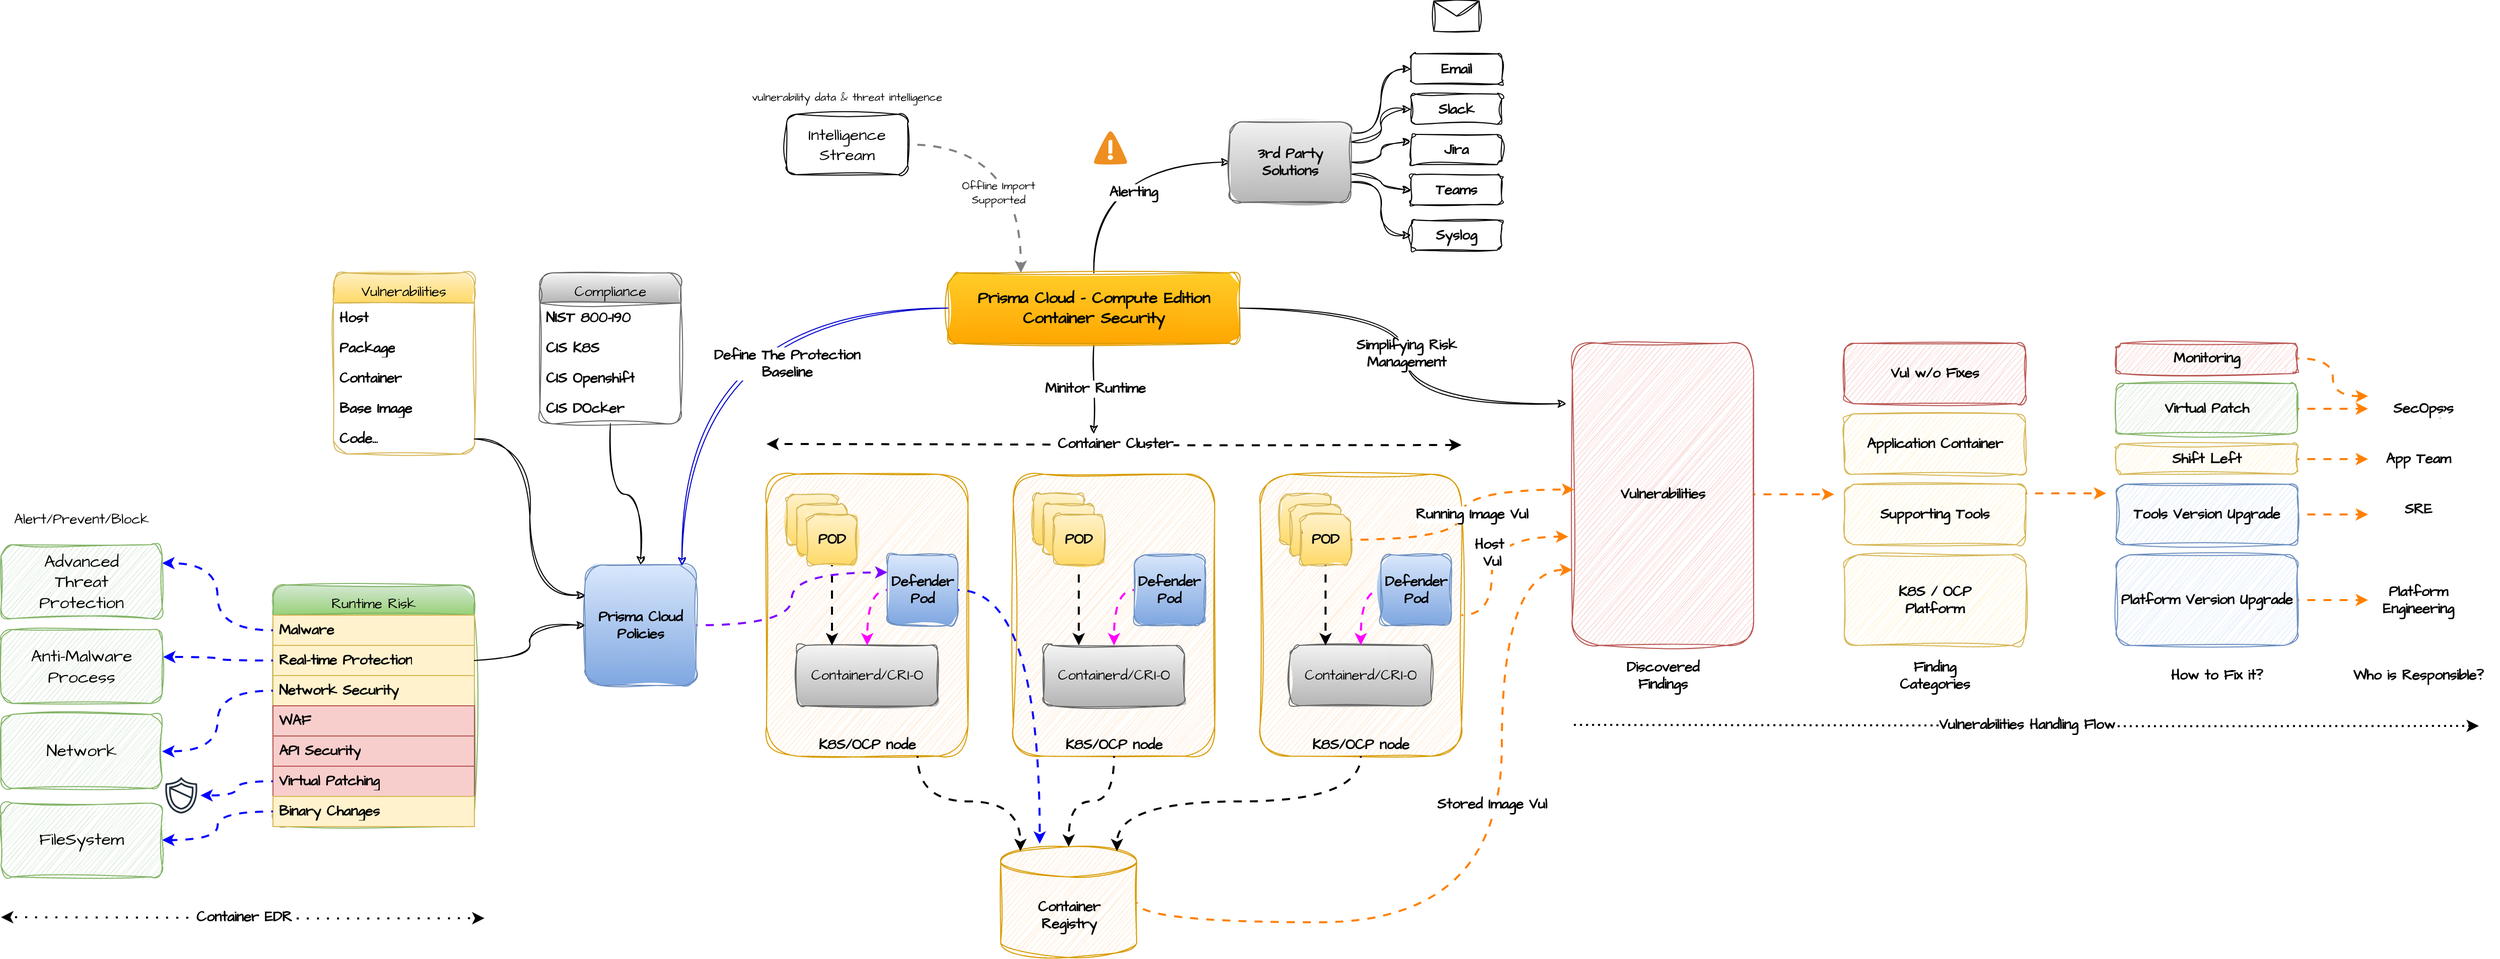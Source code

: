 <mxfile version="24.2.5" type="device">
  <diagram name="Page-1" id="_6anS5EWjVW_3hysQh1a">
    <mxGraphModel dx="2765" dy="2303" grid="1" gridSize="10" guides="1" tooltips="1" connect="1" arrows="1" fold="1" page="1" pageScale="1" pageWidth="850" pageHeight="1100" math="0" shadow="0">
      <root>
        <mxCell id="0" />
        <mxCell id="1" parent="0" />
        <mxCell id="HDHjwLQGgSfv5T6Sl_0A-1" value="K8S/OCP node" style="rounded=1;whiteSpace=wrap;html=1;sketch=1;hachureGap=4;jiggle=2;curveFitting=1;fontFamily=Architects Daughter;fontSource=https%3A%2F%2Ffonts.googleapis.com%2Fcss%3Ffamily%3DArchitects%2BDaughter;verticalAlign=bottom;fontStyle=1;fontSize=14;fillColor=#ffe6cc;strokeColor=#d79b00;" parent="1" vertex="1">
          <mxGeometry x="80" y="300" width="200" height="280" as="geometry" />
        </mxCell>
        <mxCell id="HDHjwLQGgSfv5T6Sl_0A-2" value="Containerd/CRI-O" style="rounded=1;whiteSpace=wrap;html=1;sketch=1;hachureGap=4;jiggle=2;curveFitting=1;fontFamily=Architects Daughter;fontSource=https%3A%2F%2Ffonts.googleapis.com%2Fcss%3Ffamily%3DArchitects%2BDaughter;fontSize=14;fillColor=#f5f5f5;strokeColor=#666666;gradientColor=#b3b3b3;" parent="1" vertex="1">
          <mxGeometry x="110" y="470" width="140" height="60" as="geometry" />
        </mxCell>
        <mxCell id="HDHjwLQGgSfv5T6Sl_0A-4" value="POD" style="whiteSpace=wrap;html=1;aspect=fixed;rounded=1;sketch=1;hachureGap=4;jiggle=2;curveFitting=1;strokeColor=#d6b656;align=center;verticalAlign=middle;fontFamily=Architects Daughter;fontSource=https%3A%2F%2Ffonts.googleapis.com%2Fcss%3Ffamily%3DArchitects%2BDaughter;fontSize=14;fontStyle=1;fillColor=#fff2cc;gradientColor=#ffd966;" parent="1" vertex="1">
          <mxGeometry x="100" y="320" width="50" height="50" as="geometry" />
        </mxCell>
        <mxCell id="HDHjwLQGgSfv5T6Sl_0A-5" value="POD" style="whiteSpace=wrap;html=1;aspect=fixed;rounded=1;sketch=1;hachureGap=4;jiggle=2;curveFitting=1;strokeColor=#d6b656;align=center;verticalAlign=middle;fontFamily=Architects Daughter;fontSource=https%3A%2F%2Ffonts.googleapis.com%2Fcss%3Ffamily%3DArchitects%2BDaughter;fontSize=14;fontStyle=1;fillColor=#fff2cc;gradientColor=#ffd966;" parent="1" vertex="1">
          <mxGeometry x="110" y="330" width="50" height="50" as="geometry" />
        </mxCell>
        <mxCell id="HDHjwLQGgSfv5T6Sl_0A-13" style="edgeStyle=orthogonalEdgeStyle;curved=1;rounded=0;hachureGap=4;orthogonalLoop=1;jettySize=auto;html=1;exitX=0.5;exitY=1;exitDx=0;exitDy=0;entryX=0.25;entryY=0;entryDx=0;entryDy=0;strokeColor=default;strokeWidth=2;align=center;verticalAlign=middle;fontFamily=Architects Daughter;fontSource=https%3A%2F%2Ffonts.googleapis.com%2Fcss%3Ffamily%3DArchitects%2BDaughter;fontSize=14;fontColor=default;fontStyle=1;labelBackgroundColor=default;endArrow=classic;flowAnimation=1;" parent="1" source="HDHjwLQGgSfv5T6Sl_0A-6" target="HDHjwLQGgSfv5T6Sl_0A-2" edge="1">
          <mxGeometry relative="1" as="geometry" />
        </mxCell>
        <mxCell id="HDHjwLQGgSfv5T6Sl_0A-6" value="POD" style="whiteSpace=wrap;html=1;aspect=fixed;rounded=1;sketch=1;hachureGap=4;jiggle=2;curveFitting=1;strokeColor=#d6b656;align=center;verticalAlign=middle;fontFamily=Architects Daughter;fontSource=https%3A%2F%2Ffonts.googleapis.com%2Fcss%3Ffamily%3DArchitects%2BDaughter;fontSize=14;fontStyle=1;fillColor=#fff2cc;gradientColor=#ffd966;" parent="1" vertex="1">
          <mxGeometry x="120" y="340" width="50" height="50" as="geometry" />
        </mxCell>
        <mxCell id="HDHjwLQGgSfv5T6Sl_0A-12" style="edgeStyle=orthogonalEdgeStyle;rounded=0;hachureGap=4;orthogonalLoop=1;jettySize=auto;html=1;exitX=0;exitY=0.5;exitDx=0;exitDy=0;fontFamily=Architects Daughter;fontSource=https%3A%2F%2Ffonts.googleapis.com%2Fcss%3Ffamily%3DArchitects%2BDaughter;fontSize=14;fontColor=default;fontStyle=1;flowAnimation=1;curved=1;strokeWidth=2;strokeColor=#FF00FF;" parent="1" source="HDHjwLQGgSfv5T6Sl_0A-11" target="HDHjwLQGgSfv5T6Sl_0A-2" edge="1">
          <mxGeometry relative="1" as="geometry" />
        </mxCell>
        <mxCell id="HDHjwLQGgSfv5T6Sl_0A-11" value="Defender&lt;div&gt;Pod&lt;/div&gt;" style="whiteSpace=wrap;html=1;aspect=fixed;rounded=1;sketch=1;hachureGap=4;jiggle=2;curveFitting=1;strokeColor=#6c8ebf;align=center;verticalAlign=middle;fontFamily=Architects Daughter;fontSource=https%3A%2F%2Ffonts.googleapis.com%2Fcss%3Ffamily%3DArchitects%2BDaughter;fontSize=14;fontStyle=1;fillColor=#dae8fc;gradientColor=#7ea6e0;" parent="1" vertex="1">
          <mxGeometry x="200" y="380" width="70" height="70" as="geometry" />
        </mxCell>
        <mxCell id="HDHjwLQGgSfv5T6Sl_0A-14" value="K8S/OCP node" style="rounded=1;whiteSpace=wrap;html=1;sketch=1;hachureGap=4;jiggle=2;curveFitting=1;fontFamily=Architects Daughter;fontSource=https%3A%2F%2Ffonts.googleapis.com%2Fcss%3Ffamily%3DArchitects%2BDaughter;verticalAlign=bottom;fontStyle=1;fontSize=14;fillColor=#ffe6cc;strokeColor=#d79b00;" parent="1" vertex="1">
          <mxGeometry x="325" y="300" width="200" height="280" as="geometry" />
        </mxCell>
        <mxCell id="HDHjwLQGgSfv5T6Sl_0A-15" value="Containerd/CRI-O" style="rounded=1;whiteSpace=wrap;html=1;sketch=1;hachureGap=4;jiggle=2;curveFitting=1;fontFamily=Architects Daughter;fontSource=https%3A%2F%2Ffonts.googleapis.com%2Fcss%3Ffamily%3DArchitects%2BDaughter;fontSize=14;fillColor=#f5f5f5;strokeColor=#666666;gradientColor=#b3b3b3;" parent="1" vertex="1">
          <mxGeometry x="355" y="470" width="140" height="60" as="geometry" />
        </mxCell>
        <mxCell id="HDHjwLQGgSfv5T6Sl_0A-16" value="POD" style="whiteSpace=wrap;html=1;aspect=fixed;rounded=1;sketch=1;hachureGap=4;jiggle=2;curveFitting=1;strokeColor=#d6b656;align=center;verticalAlign=middle;fontFamily=Architects Daughter;fontSource=https%3A%2F%2Ffonts.googleapis.com%2Fcss%3Ffamily%3DArchitects%2BDaughter;fontSize=14;fontStyle=1;fillColor=#fff2cc;gradientColor=#ffd966;" parent="1" vertex="1">
          <mxGeometry x="345" y="320" width="50" height="50" as="geometry" />
        </mxCell>
        <mxCell id="HDHjwLQGgSfv5T6Sl_0A-17" value="POD" style="whiteSpace=wrap;html=1;aspect=fixed;rounded=1;sketch=1;hachureGap=4;jiggle=2;curveFitting=1;strokeColor=#d6b656;align=center;verticalAlign=middle;fontFamily=Architects Daughter;fontSource=https%3A%2F%2Ffonts.googleapis.com%2Fcss%3Ffamily%3DArchitects%2BDaughter;fontSize=14;fontStyle=1;fillColor=#fff2cc;gradientColor=#ffd966;" parent="1" vertex="1">
          <mxGeometry x="355" y="330" width="50" height="50" as="geometry" />
        </mxCell>
        <mxCell id="HDHjwLQGgSfv5T6Sl_0A-18" style="edgeStyle=orthogonalEdgeStyle;curved=1;rounded=0;hachureGap=4;orthogonalLoop=1;jettySize=auto;html=1;exitX=0.5;exitY=1;exitDx=0;exitDy=0;entryX=0.25;entryY=0;entryDx=0;entryDy=0;strokeColor=default;strokeWidth=2;align=center;verticalAlign=middle;fontFamily=Architects Daughter;fontSource=https%3A%2F%2Ffonts.googleapis.com%2Fcss%3Ffamily%3DArchitects%2BDaughter;fontSize=14;fontColor=default;fontStyle=1;labelBackgroundColor=default;endArrow=classic;flowAnimation=1;" parent="1" source="HDHjwLQGgSfv5T6Sl_0A-19" target="HDHjwLQGgSfv5T6Sl_0A-15" edge="1">
          <mxGeometry relative="1" as="geometry" />
        </mxCell>
        <mxCell id="HDHjwLQGgSfv5T6Sl_0A-19" value="POD" style="whiteSpace=wrap;html=1;aspect=fixed;rounded=1;sketch=1;hachureGap=4;jiggle=2;curveFitting=1;strokeColor=#d6b656;align=center;verticalAlign=middle;fontFamily=Architects Daughter;fontSource=https%3A%2F%2Ffonts.googleapis.com%2Fcss%3Ffamily%3DArchitects%2BDaughter;fontSize=14;fontStyle=1;fillColor=#fff2cc;gradientColor=#ffd966;" parent="1" vertex="1">
          <mxGeometry x="365" y="340" width="50" height="50" as="geometry" />
        </mxCell>
        <mxCell id="HDHjwLQGgSfv5T6Sl_0A-20" style="edgeStyle=orthogonalEdgeStyle;rounded=0;hachureGap=4;orthogonalLoop=1;jettySize=auto;html=1;exitX=0;exitY=0.5;exitDx=0;exitDy=0;fontFamily=Architects Daughter;fontSource=https%3A%2F%2Ffonts.googleapis.com%2Fcss%3Ffamily%3DArchitects%2BDaughter;fontSize=14;fontColor=default;fontStyle=1;flowAnimation=1;curved=1;strokeWidth=2;strokeColor=#FF00FF;" parent="1" source="HDHjwLQGgSfv5T6Sl_0A-21" target="HDHjwLQGgSfv5T6Sl_0A-15" edge="1">
          <mxGeometry relative="1" as="geometry" />
        </mxCell>
        <mxCell id="HDHjwLQGgSfv5T6Sl_0A-21" value="Defender&lt;div&gt;Pod&lt;/div&gt;" style="whiteSpace=wrap;html=1;aspect=fixed;rounded=1;sketch=1;hachureGap=4;jiggle=2;curveFitting=1;strokeColor=#6c8ebf;align=center;verticalAlign=middle;fontFamily=Architects Daughter;fontSource=https%3A%2F%2Ffonts.googleapis.com%2Fcss%3Ffamily%3DArchitects%2BDaughter;fontSize=14;fontStyle=1;fillColor=#dae8fc;gradientColor=#7ea6e0;" parent="1" vertex="1">
          <mxGeometry x="445" y="380" width="70" height="70" as="geometry" />
        </mxCell>
        <mxCell id="HDHjwLQGgSfv5T6Sl_0A-22" value="K8S/OCP node" style="rounded=1;whiteSpace=wrap;html=1;sketch=1;hachureGap=4;jiggle=2;curveFitting=1;fontFamily=Architects Daughter;fontSource=https%3A%2F%2Ffonts.googleapis.com%2Fcss%3Ffamily%3DArchitects%2BDaughter;verticalAlign=bottom;fontStyle=1;fontSize=14;fillColor=#ffe6cc;strokeColor=#d79b00;" parent="1" vertex="1">
          <mxGeometry x="570" y="300" width="200" height="280" as="geometry" />
        </mxCell>
        <mxCell id="HDHjwLQGgSfv5T6Sl_0A-23" value="Containerd/CRI-O" style="rounded=1;whiteSpace=wrap;html=1;sketch=1;hachureGap=4;jiggle=2;curveFitting=1;fontFamily=Architects Daughter;fontSource=https%3A%2F%2Ffonts.googleapis.com%2Fcss%3Ffamily%3DArchitects%2BDaughter;fontSize=14;fillColor=#f5f5f5;strokeColor=#666666;gradientColor=#b3b3b3;" parent="1" vertex="1">
          <mxGeometry x="600" y="470" width="140" height="60" as="geometry" />
        </mxCell>
        <mxCell id="HDHjwLQGgSfv5T6Sl_0A-24" value="POD" style="whiteSpace=wrap;html=1;aspect=fixed;rounded=1;sketch=1;hachureGap=4;jiggle=2;curveFitting=1;strokeColor=#d6b656;align=center;verticalAlign=middle;fontFamily=Architects Daughter;fontSource=https%3A%2F%2Ffonts.googleapis.com%2Fcss%3Ffamily%3DArchitects%2BDaughter;fontSize=14;fontStyle=1;fillColor=#fff2cc;gradientColor=#ffd966;" parent="1" vertex="1">
          <mxGeometry x="590" y="320" width="50" height="50" as="geometry" />
        </mxCell>
        <mxCell id="HDHjwLQGgSfv5T6Sl_0A-25" value="POD" style="whiteSpace=wrap;html=1;aspect=fixed;rounded=1;sketch=1;hachureGap=4;jiggle=2;curveFitting=1;strokeColor=#d6b656;align=center;verticalAlign=middle;fontFamily=Architects Daughter;fontSource=https%3A%2F%2Ffonts.googleapis.com%2Fcss%3Ffamily%3DArchitects%2BDaughter;fontSize=14;fontStyle=1;fillColor=#fff2cc;gradientColor=#ffd966;" parent="1" vertex="1">
          <mxGeometry x="600" y="330" width="50" height="50" as="geometry" />
        </mxCell>
        <mxCell id="HDHjwLQGgSfv5T6Sl_0A-26" style="edgeStyle=orthogonalEdgeStyle;curved=1;rounded=0;hachureGap=4;orthogonalLoop=1;jettySize=auto;html=1;exitX=0.5;exitY=1;exitDx=0;exitDy=0;entryX=0.25;entryY=0;entryDx=0;entryDy=0;strokeColor=default;strokeWidth=2;align=center;verticalAlign=middle;fontFamily=Architects Daughter;fontSource=https%3A%2F%2Ffonts.googleapis.com%2Fcss%3Ffamily%3DArchitects%2BDaughter;fontSize=14;fontColor=default;fontStyle=1;labelBackgroundColor=default;endArrow=classic;flowAnimation=1;" parent="1" source="HDHjwLQGgSfv5T6Sl_0A-27" target="HDHjwLQGgSfv5T6Sl_0A-23" edge="1">
          <mxGeometry relative="1" as="geometry" />
        </mxCell>
        <mxCell id="HDHjwLQGgSfv5T6Sl_0A-27" value="POD" style="whiteSpace=wrap;html=1;aspect=fixed;rounded=1;sketch=1;hachureGap=4;jiggle=2;curveFitting=1;strokeColor=#d6b656;align=center;verticalAlign=middle;fontFamily=Architects Daughter;fontSource=https%3A%2F%2Ffonts.googleapis.com%2Fcss%3Ffamily%3DArchitects%2BDaughter;fontSize=14;fontStyle=1;fillColor=#fff2cc;gradientColor=#ffd966;" parent="1" vertex="1">
          <mxGeometry x="610" y="340" width="50" height="50" as="geometry" />
        </mxCell>
        <mxCell id="HDHjwLQGgSfv5T6Sl_0A-28" style="edgeStyle=orthogonalEdgeStyle;rounded=0;hachureGap=4;orthogonalLoop=1;jettySize=auto;html=1;exitX=0;exitY=0.5;exitDx=0;exitDy=0;fontFamily=Architects Daughter;fontSource=https%3A%2F%2Ffonts.googleapis.com%2Fcss%3Ffamily%3DArchitects%2BDaughter;fontSize=14;fontColor=default;fontStyle=1;flowAnimation=1;curved=1;strokeWidth=2;strokeColor=#FF00FF;" parent="1" source="HDHjwLQGgSfv5T6Sl_0A-29" target="HDHjwLQGgSfv5T6Sl_0A-23" edge="1">
          <mxGeometry relative="1" as="geometry" />
        </mxCell>
        <mxCell id="HDHjwLQGgSfv5T6Sl_0A-29" value="Defender&lt;div&gt;Pod&lt;/div&gt;" style="whiteSpace=wrap;html=1;aspect=fixed;rounded=1;sketch=1;hachureGap=4;jiggle=2;curveFitting=1;strokeColor=#6c8ebf;align=center;verticalAlign=middle;fontFamily=Architects Daughter;fontSource=https%3A%2F%2Ffonts.googleapis.com%2Fcss%3Ffamily%3DArchitects%2BDaughter;fontSize=14;fontStyle=1;fillColor=#dae8fc;gradientColor=#7ea6e0;" parent="1" vertex="1">
          <mxGeometry x="690" y="380" width="70" height="70" as="geometry" />
        </mxCell>
        <mxCell id="HDHjwLQGgSfv5T6Sl_0A-30" value="Container Cluster" style="endArrow=classic;startArrow=classic;html=1;rounded=0;hachureGap=4;strokeColor=default;strokeWidth=2;align=center;verticalAlign=middle;fontFamily=Architects Daughter;fontSource=https%3A%2F%2Ffonts.googleapis.com%2Fcss%3Ffamily%3DArchitects%2BDaughter;fontSize=14;fontColor=default;fontStyle=1;labelBackgroundColor=default;edgeStyle=orthogonalEdgeStyle;flowAnimation=1;curved=1;" parent="1" edge="1">
          <mxGeometry width="50" height="50" relative="1" as="geometry">
            <mxPoint x="80" y="270" as="sourcePoint" />
            <mxPoint x="770" y="271" as="targetPoint" />
          </mxGeometry>
        </mxCell>
        <mxCell id="HDHjwLQGgSfv5T6Sl_0A-95" value="Stored Image Vul" style="edgeStyle=orthogonalEdgeStyle;curved=1;rounded=0;hachureGap=4;orthogonalLoop=1;jettySize=auto;html=1;exitX=1;exitY=0.5;exitDx=0;exitDy=0;exitPerimeter=0;entryX=0;entryY=0.75;entryDx=0;entryDy=0;strokeColor=#FF8000;strokeWidth=2;align=center;verticalAlign=middle;fontFamily=Architects Daughter;fontSource=https%3A%2F%2Ffonts.googleapis.com%2Fcss%3Ffamily%3DArchitects%2BDaughter;fontSize=14;fontColor=default;fontStyle=1;labelBackgroundColor=default;endArrow=classic;flowAnimation=1;" parent="1" source="HDHjwLQGgSfv5T6Sl_0A-31" target="HDHjwLQGgSfv5T6Sl_0A-67" edge="1">
          <mxGeometry x="0.246" y="10" relative="1" as="geometry">
            <Array as="points">
              <mxPoint x="810" y="745" />
              <mxPoint x="810" y="395" />
            </Array>
            <mxPoint as="offset" />
          </mxGeometry>
        </mxCell>
        <mxCell id="HDHjwLQGgSfv5T6Sl_0A-31" value="Container&lt;div&gt;Registry&lt;/div&gt;" style="shape=cylinder3;whiteSpace=wrap;html=1;boundedLbl=1;backgroundOutline=1;size=15;rounded=1;sketch=1;hachureGap=4;jiggle=2;curveFitting=1;strokeColor=#d79b00;align=center;verticalAlign=middle;fontFamily=Architects Daughter;fontSource=https%3A%2F%2Ffonts.googleapis.com%2Fcss%3Ffamily%3DArchitects%2BDaughter;fontSize=14;fontStyle=1;labelBackgroundColor=none;fillColor=#ffe6cc;" parent="1" vertex="1">
          <mxGeometry x="312.5" y="670" width="135" height="110" as="geometry" />
        </mxCell>
        <mxCell id="HDHjwLQGgSfv5T6Sl_0A-32" style="edgeStyle=orthogonalEdgeStyle;curved=1;rounded=0;hachureGap=4;orthogonalLoop=1;jettySize=auto;html=1;exitX=0.75;exitY=1;exitDx=0;exitDy=0;entryX=0.145;entryY=0;entryDx=0;entryDy=4.35;entryPerimeter=0;strokeColor=default;strokeWidth=2;align=center;verticalAlign=middle;fontFamily=Architects Daughter;fontSource=https%3A%2F%2Ffonts.googleapis.com%2Fcss%3Ffamily%3DArchitects%2BDaughter;fontSize=14;fontColor=default;fontStyle=1;labelBackgroundColor=default;endArrow=classic;flowAnimation=1;" parent="1" source="HDHjwLQGgSfv5T6Sl_0A-1" target="HDHjwLQGgSfv5T6Sl_0A-31" edge="1">
          <mxGeometry relative="1" as="geometry" />
        </mxCell>
        <mxCell id="HDHjwLQGgSfv5T6Sl_0A-33" style="edgeStyle=orthogonalEdgeStyle;curved=1;rounded=0;hachureGap=4;orthogonalLoop=1;jettySize=auto;html=1;exitX=0.5;exitY=1;exitDx=0;exitDy=0;entryX=0.5;entryY=0;entryDx=0;entryDy=0;entryPerimeter=0;strokeColor=default;strokeWidth=2;align=center;verticalAlign=middle;fontFamily=Architects Daughter;fontSource=https%3A%2F%2Ffonts.googleapis.com%2Fcss%3Ffamily%3DArchitects%2BDaughter;fontSize=14;fontColor=default;fontStyle=1;labelBackgroundColor=default;endArrow=classic;flowAnimation=1;" parent="1" source="HDHjwLQGgSfv5T6Sl_0A-14" target="HDHjwLQGgSfv5T6Sl_0A-31" edge="1">
          <mxGeometry relative="1" as="geometry" />
        </mxCell>
        <mxCell id="HDHjwLQGgSfv5T6Sl_0A-34" style="edgeStyle=orthogonalEdgeStyle;curved=1;rounded=0;hachureGap=4;orthogonalLoop=1;jettySize=auto;html=1;exitX=0.5;exitY=1;exitDx=0;exitDy=0;entryX=0.855;entryY=0;entryDx=0;entryDy=4.35;entryPerimeter=0;strokeColor=default;strokeWidth=2;align=center;verticalAlign=middle;fontFamily=Architects Daughter;fontSource=https%3A%2F%2Ffonts.googleapis.com%2Fcss%3Ffamily%3DArchitects%2BDaughter;fontSize=14;fontColor=default;fontStyle=1;labelBackgroundColor=default;endArrow=classic;flowAnimation=1;" parent="1" source="HDHjwLQGgSfv5T6Sl_0A-22" target="HDHjwLQGgSfv5T6Sl_0A-31" edge="1">
          <mxGeometry relative="1" as="geometry" />
        </mxCell>
        <mxCell id="HDHjwLQGgSfv5T6Sl_0A-63" style="edgeStyle=orthogonalEdgeStyle;curved=1;rounded=0;hachureGap=4;orthogonalLoop=1;jettySize=auto;html=1;exitX=1;exitY=0.5;exitDx=0;exitDy=0;entryX=0;entryY=0.25;entryDx=0;entryDy=0;strokeColor=#7F00FF;strokeWidth=2;align=center;verticalAlign=middle;fontFamily=Architects Daughter;fontSource=https%3A%2F%2Ffonts.googleapis.com%2Fcss%3Ffamily%3DArchitects%2BDaughter;fontSize=14;fontColor=default;fontStyle=1;labelBackgroundColor=default;endArrow=classic;flowAnimation=1;" parent="1" source="HDHjwLQGgSfv5T6Sl_0A-35" target="HDHjwLQGgSfv5T6Sl_0A-11" edge="1">
          <mxGeometry relative="1" as="geometry" />
        </mxCell>
        <mxCell id="HDHjwLQGgSfv5T6Sl_0A-35" value="Prisma Cloud Policies" style="rounded=1;whiteSpace=wrap;html=1;sketch=1;hachureGap=4;jiggle=2;curveFitting=1;strokeColor=#6c8ebf;align=center;verticalAlign=middle;fontFamily=Architects Daughter;fontSource=https%3A%2F%2Ffonts.googleapis.com%2Fcss%3Ffamily%3DArchitects%2BDaughter;fontSize=14;fontStyle=1;labelBackgroundColor=none;fillColor=#dae8fc;gradientColor=#7ea6e0;" parent="1" vertex="1">
          <mxGeometry x="-100" y="390" width="110" height="120" as="geometry" />
        </mxCell>
        <mxCell id="HDHjwLQGgSfv5T6Sl_0A-37" value="Runtime Risk" style="swimlane;fontStyle=0;childLayout=stackLayout;horizontal=1;startSize=30;horizontalStack=0;resizeParent=1;resizeParentMax=0;resizeLast=0;collapsible=1;marginBottom=0;whiteSpace=wrap;html=1;rounded=1;sketch=1;hachureGap=4;jiggle=2;curveFitting=1;strokeColor=#82b366;align=center;verticalAlign=bottom;fontFamily=Architects Daughter;fontSource=https%3A%2F%2Ffonts.googleapis.com%2Fcss%3Ffamily%3DArchitects%2BDaughter;fontSize=14;labelBackgroundColor=none;fillColor=#d5e8d4;gradientColor=#97d077;" parent="1" vertex="1">
          <mxGeometry x="-410" y="410" width="200" height="240" as="geometry" />
        </mxCell>
        <mxCell id="HDHjwLQGgSfv5T6Sl_0A-38" value="Malware" style="text;strokeColor=#d6b656;fillColor=#fff2cc;align=left;verticalAlign=middle;spacingLeft=4;spacingRight=4;overflow=hidden;points=[[0,0.5],[1,0.5]];portConstraint=eastwest;rotatable=0;whiteSpace=wrap;html=1;fontFamily=Architects Daughter;fontSource=https%3A%2F%2Ffonts.googleapis.com%2Fcss%3Ffamily%3DArchitects%2BDaughter;fontSize=14;fontStyle=1;labelBackgroundColor=none;" parent="HDHjwLQGgSfv5T6Sl_0A-37" vertex="1">
          <mxGeometry y="30" width="200" height="30" as="geometry" />
        </mxCell>
        <mxCell id="HDHjwLQGgSfv5T6Sl_0A-39" value="Real-time Protection" style="text;strokeColor=#d6b656;fillColor=#fff2cc;align=left;verticalAlign=middle;spacingLeft=4;spacingRight=4;overflow=hidden;points=[[0,0.5],[1,0.5]];portConstraint=eastwest;rotatable=0;whiteSpace=wrap;html=1;fontFamily=Architects Daughter;fontSource=https%3A%2F%2Ffonts.googleapis.com%2Fcss%3Ffamily%3DArchitects%2BDaughter;fontSize=14;fontStyle=1;labelBackgroundColor=none;" parent="HDHjwLQGgSfv5T6Sl_0A-37" vertex="1">
          <mxGeometry y="60" width="200" height="30" as="geometry" />
        </mxCell>
        <mxCell id="HDHjwLQGgSfv5T6Sl_0A-40" value="Network Security" style="text;strokeColor=#d6b656;fillColor=#fff2cc;align=left;verticalAlign=middle;spacingLeft=4;spacingRight=4;overflow=hidden;points=[[0,0.5],[1,0.5]];portConstraint=eastwest;rotatable=0;whiteSpace=wrap;html=1;fontFamily=Architects Daughter;fontSource=https%3A%2F%2Ffonts.googleapis.com%2Fcss%3Ffamily%3DArchitects%2BDaughter;fontSize=14;fontStyle=1;labelBackgroundColor=none;" parent="HDHjwLQGgSfv5T6Sl_0A-37" vertex="1">
          <mxGeometry y="90" width="200" height="30" as="geometry" />
        </mxCell>
        <mxCell id="HDHjwLQGgSfv5T6Sl_0A-41" value="WAF" style="text;strokeColor=#b85450;fillColor=#f8cecc;align=left;verticalAlign=middle;spacingLeft=4;spacingRight=4;overflow=hidden;points=[[0,0.5],[1,0.5]];portConstraint=eastwest;rotatable=0;whiteSpace=wrap;html=1;fontFamily=Architects Daughter;fontSource=https%3A%2F%2Ffonts.googleapis.com%2Fcss%3Ffamily%3DArchitects%2BDaughter;fontSize=14;fontStyle=1;labelBackgroundColor=none;" parent="HDHjwLQGgSfv5T6Sl_0A-37" vertex="1">
          <mxGeometry y="120" width="200" height="30" as="geometry" />
        </mxCell>
        <mxCell id="HDHjwLQGgSfv5T6Sl_0A-42" value="API Security" style="text;strokeColor=#b85450;fillColor=#f8cecc;align=left;verticalAlign=middle;spacingLeft=4;spacingRight=4;overflow=hidden;points=[[0,0.5],[1,0.5]];portConstraint=eastwest;rotatable=0;whiteSpace=wrap;html=1;fontFamily=Architects Daughter;fontSource=https%3A%2F%2Ffonts.googleapis.com%2Fcss%3Ffamily%3DArchitects%2BDaughter;fontSize=14;fontStyle=1;labelBackgroundColor=none;" parent="HDHjwLQGgSfv5T6Sl_0A-37" vertex="1">
          <mxGeometry y="150" width="200" height="30" as="geometry" />
        </mxCell>
        <mxCell id="HDHjwLQGgSfv5T6Sl_0A-43" value="Virtual Patching" style="text;strokeColor=#b85450;fillColor=#f8cecc;align=left;verticalAlign=middle;spacingLeft=4;spacingRight=4;overflow=hidden;points=[[0,0.5],[1,0.5]];portConstraint=eastwest;rotatable=0;whiteSpace=wrap;html=1;fontFamily=Architects Daughter;fontSource=https%3A%2F%2Ffonts.googleapis.com%2Fcss%3Ffamily%3DArchitects%2BDaughter;fontSize=14;fontStyle=1;labelBackgroundColor=none;" parent="HDHjwLQGgSfv5T6Sl_0A-37" vertex="1">
          <mxGeometry y="180" width="200" height="30" as="geometry" />
        </mxCell>
        <mxCell id="HDHjwLQGgSfv5T6Sl_0A-44" value="Binary Changes" style="text;strokeColor=#d6b656;fillColor=#fff2cc;align=left;verticalAlign=middle;spacingLeft=4;spacingRight=4;overflow=hidden;points=[[0,0.5],[1,0.5]];portConstraint=eastwest;rotatable=0;whiteSpace=wrap;html=1;fontFamily=Architects Daughter;fontSource=https%3A%2F%2Ffonts.googleapis.com%2Fcss%3Ffamily%3DArchitects%2BDaughter;fontSize=14;fontStyle=1;labelBackgroundColor=none;" parent="HDHjwLQGgSfv5T6Sl_0A-37" vertex="1">
          <mxGeometry y="210" width="200" height="30" as="geometry" />
        </mxCell>
        <mxCell id="HDHjwLQGgSfv5T6Sl_0A-45" value="Vulnerabilities" style="swimlane;fontStyle=0;childLayout=stackLayout;horizontal=1;startSize=30;horizontalStack=0;resizeParent=1;resizeParentMax=0;resizeLast=0;collapsible=1;marginBottom=0;whiteSpace=wrap;html=1;rounded=1;sketch=1;hachureGap=4;jiggle=2;curveFitting=1;strokeColor=#d6b656;align=center;verticalAlign=bottom;fontFamily=Architects Daughter;fontSource=https%3A%2F%2Ffonts.googleapis.com%2Fcss%3Ffamily%3DArchitects%2BDaughter;fontSize=14;labelBackgroundColor=none;fillColor=#fff2cc;gradientColor=#ffd966;" parent="1" vertex="1">
          <mxGeometry x="-350" y="100" width="140" height="180" as="geometry" />
        </mxCell>
        <mxCell id="HDHjwLQGgSfv5T6Sl_0A-46" value="Host" style="text;strokeColor=none;fillColor=none;align=left;verticalAlign=middle;spacingLeft=4;spacingRight=4;overflow=hidden;points=[[0,0.5],[1,0.5]];portConstraint=eastwest;rotatable=0;whiteSpace=wrap;html=1;fontFamily=Architects Daughter;fontSource=https%3A%2F%2Ffonts.googleapis.com%2Fcss%3Ffamily%3DArchitects%2BDaughter;fontSize=14;fontColor=default;fontStyle=1;labelBackgroundColor=default;" parent="HDHjwLQGgSfv5T6Sl_0A-45" vertex="1">
          <mxGeometry y="30" width="140" height="30" as="geometry" />
        </mxCell>
        <mxCell id="HDHjwLQGgSfv5T6Sl_0A-47" value="Package" style="text;strokeColor=none;fillColor=none;align=left;verticalAlign=middle;spacingLeft=4;spacingRight=4;overflow=hidden;points=[[0,0.5],[1,0.5]];portConstraint=eastwest;rotatable=0;whiteSpace=wrap;html=1;fontFamily=Architects Daughter;fontSource=https%3A%2F%2Ffonts.googleapis.com%2Fcss%3Ffamily%3DArchitects%2BDaughter;fontSize=14;fontColor=default;fontStyle=1;labelBackgroundColor=default;" parent="HDHjwLQGgSfv5T6Sl_0A-45" vertex="1">
          <mxGeometry y="60" width="140" height="30" as="geometry" />
        </mxCell>
        <mxCell id="HDHjwLQGgSfv5T6Sl_0A-48" value="Container" style="text;strokeColor=none;fillColor=none;align=left;verticalAlign=middle;spacingLeft=4;spacingRight=4;overflow=hidden;points=[[0,0.5],[1,0.5]];portConstraint=eastwest;rotatable=0;whiteSpace=wrap;html=1;fontFamily=Architects Daughter;fontSource=https%3A%2F%2Ffonts.googleapis.com%2Fcss%3Ffamily%3DArchitects%2BDaughter;fontSize=14;fontColor=default;fontStyle=1;labelBackgroundColor=default;" parent="HDHjwLQGgSfv5T6Sl_0A-45" vertex="1">
          <mxGeometry y="90" width="140" height="30" as="geometry" />
        </mxCell>
        <mxCell id="HDHjwLQGgSfv5T6Sl_0A-49" value="Base Image" style="text;strokeColor=none;fillColor=none;align=left;verticalAlign=middle;spacingLeft=4;spacingRight=4;overflow=hidden;points=[[0,0.5],[1,0.5]];portConstraint=eastwest;rotatable=0;whiteSpace=wrap;html=1;fontFamily=Architects Daughter;fontSource=https%3A%2F%2Ffonts.googleapis.com%2Fcss%3Ffamily%3DArchitects%2BDaughter;fontSize=14;fontColor=default;fontStyle=1;labelBackgroundColor=default;" parent="HDHjwLQGgSfv5T6Sl_0A-45" vertex="1">
          <mxGeometry y="120" width="140" height="30" as="geometry" />
        </mxCell>
        <mxCell id="HDHjwLQGgSfv5T6Sl_0A-53" value="Code..." style="text;strokeColor=none;fillColor=none;align=left;verticalAlign=middle;spacingLeft=4;spacingRight=4;overflow=hidden;points=[[0,0.5],[1,0.5]];portConstraint=eastwest;rotatable=0;whiteSpace=wrap;html=1;fontFamily=Architects Daughter;fontSource=https%3A%2F%2Ffonts.googleapis.com%2Fcss%3Ffamily%3DArchitects%2BDaughter;fontSize=14;fontColor=default;fontStyle=1;labelBackgroundColor=default;" parent="HDHjwLQGgSfv5T6Sl_0A-45" vertex="1">
          <mxGeometry y="150" width="140" height="30" as="geometry" />
        </mxCell>
        <mxCell id="HDHjwLQGgSfv5T6Sl_0A-62" style="edgeStyle=orthogonalEdgeStyle;curved=1;rounded=0;sketch=1;hachureGap=4;jiggle=2;curveFitting=1;orthogonalLoop=1;jettySize=auto;html=1;entryX=0.5;entryY=0;entryDx=0;entryDy=0;strokeColor=default;strokeWidth=1;align=center;verticalAlign=middle;fontFamily=Architects Daughter;fontSource=https%3A%2F%2Ffonts.googleapis.com%2Fcss%3Ffamily%3DArchitects%2BDaughter;fontSize=14;fontColor=default;fontStyle=1;labelBackgroundColor=default;endArrow=classic;flowAnimation=0;" parent="1" source="HDHjwLQGgSfv5T6Sl_0A-54" target="HDHjwLQGgSfv5T6Sl_0A-35" edge="1">
          <mxGeometry relative="1" as="geometry" />
        </mxCell>
        <mxCell id="HDHjwLQGgSfv5T6Sl_0A-54" value="Compliance" style="swimlane;fontStyle=0;childLayout=stackLayout;horizontal=1;startSize=30;horizontalStack=0;resizeParent=1;resizeParentMax=0;resizeLast=0;collapsible=1;marginBottom=0;whiteSpace=wrap;html=1;rounded=1;sketch=1;hachureGap=4;jiggle=2;curveFitting=1;strokeColor=#666666;align=center;verticalAlign=bottom;fontFamily=Architects Daughter;fontSource=https%3A%2F%2Ffonts.googleapis.com%2Fcss%3Ffamily%3DArchitects%2BDaughter;fontSize=14;labelBackgroundColor=none;fillColor=#f5f5f5;gradientColor=#b3b3b3;" parent="1" vertex="1">
          <mxGeometry x="-145" y="100" width="140" height="150" as="geometry" />
        </mxCell>
        <mxCell id="HDHjwLQGgSfv5T6Sl_0A-55" value="NIST 800-190" style="text;strokeColor=none;fillColor=none;align=left;verticalAlign=middle;spacingLeft=4;spacingRight=4;overflow=hidden;points=[[0,0.5],[1,0.5]];portConstraint=eastwest;rotatable=0;whiteSpace=wrap;html=1;fontFamily=Architects Daughter;fontSource=https%3A%2F%2Ffonts.googleapis.com%2Fcss%3Ffamily%3DArchitects%2BDaughter;fontSize=14;fontColor=default;fontStyle=1;labelBackgroundColor=default;" parent="HDHjwLQGgSfv5T6Sl_0A-54" vertex="1">
          <mxGeometry y="30" width="140" height="30" as="geometry" />
        </mxCell>
        <mxCell id="HDHjwLQGgSfv5T6Sl_0A-56" value="CIS K8S" style="text;strokeColor=none;fillColor=none;align=left;verticalAlign=middle;spacingLeft=4;spacingRight=4;overflow=hidden;points=[[0,0.5],[1,0.5]];portConstraint=eastwest;rotatable=0;whiteSpace=wrap;html=1;fontFamily=Architects Daughter;fontSource=https%3A%2F%2Ffonts.googleapis.com%2Fcss%3Ffamily%3DArchitects%2BDaughter;fontSize=14;fontColor=default;fontStyle=1;labelBackgroundColor=default;" parent="HDHjwLQGgSfv5T6Sl_0A-54" vertex="1">
          <mxGeometry y="60" width="140" height="30" as="geometry" />
        </mxCell>
        <mxCell id="HDHjwLQGgSfv5T6Sl_0A-57" value="CIS Openshift" style="text;strokeColor=none;fillColor=none;align=left;verticalAlign=middle;spacingLeft=4;spacingRight=4;overflow=hidden;points=[[0,0.5],[1,0.5]];portConstraint=eastwest;rotatable=0;whiteSpace=wrap;html=1;fontFamily=Architects Daughter;fontSource=https%3A%2F%2Ffonts.googleapis.com%2Fcss%3Ffamily%3DArchitects%2BDaughter;fontSize=14;fontColor=default;fontStyle=1;labelBackgroundColor=default;" parent="HDHjwLQGgSfv5T6Sl_0A-54" vertex="1">
          <mxGeometry y="90" width="140" height="30" as="geometry" />
        </mxCell>
        <mxCell id="HDHjwLQGgSfv5T6Sl_0A-58" value="CIS DOcker" style="text;strokeColor=none;fillColor=none;align=left;verticalAlign=middle;spacingLeft=4;spacingRight=4;overflow=hidden;points=[[0,0.5],[1,0.5]];portConstraint=eastwest;rotatable=0;whiteSpace=wrap;html=1;fontFamily=Architects Daughter;fontSource=https%3A%2F%2Ffonts.googleapis.com%2Fcss%3Ffamily%3DArchitects%2BDaughter;fontSize=14;fontColor=default;fontStyle=1;labelBackgroundColor=default;" parent="HDHjwLQGgSfv5T6Sl_0A-54" vertex="1">
          <mxGeometry y="120" width="140" height="30" as="geometry" />
        </mxCell>
        <mxCell id="HDHjwLQGgSfv5T6Sl_0A-60" style="edgeStyle=orthogonalEdgeStyle;curved=1;rounded=0;hachureGap=4;orthogonalLoop=1;jettySize=auto;html=1;exitX=1;exitY=0.5;exitDx=0;exitDy=0;entryX=0;entryY=0.25;entryDx=0;entryDy=0;strokeColor=default;strokeWidth=1;align=center;verticalAlign=middle;fontFamily=Architects Daughter;fontSource=https%3A%2F%2Ffonts.googleapis.com%2Fcss%3Ffamily%3DArchitects%2BDaughter;fontSize=14;fontColor=default;fontStyle=1;labelBackgroundColor=default;endArrow=classic;flowAnimation=0;sketch=1;curveFitting=1;jiggle=2;" parent="1" source="HDHjwLQGgSfv5T6Sl_0A-53" target="HDHjwLQGgSfv5T6Sl_0A-35" edge="1">
          <mxGeometry relative="1" as="geometry" />
        </mxCell>
        <mxCell id="HDHjwLQGgSfv5T6Sl_0A-61" style="edgeStyle=orthogonalEdgeStyle;curved=1;rounded=0;sketch=1;hachureGap=4;jiggle=2;curveFitting=1;orthogonalLoop=1;jettySize=auto;html=1;entryX=0;entryY=0.5;entryDx=0;entryDy=0;strokeColor=default;strokeWidth=1;align=center;verticalAlign=middle;fontFamily=Architects Daughter;fontSource=https%3A%2F%2Ffonts.googleapis.com%2Fcss%3Ffamily%3DArchitects%2BDaughter;fontSize=14;fontColor=default;fontStyle=1;labelBackgroundColor=default;endArrow=classic;flowAnimation=0;" parent="1" source="HDHjwLQGgSfv5T6Sl_0A-39" target="HDHjwLQGgSfv5T6Sl_0A-35" edge="1">
          <mxGeometry relative="1" as="geometry" />
        </mxCell>
        <mxCell id="HDHjwLQGgSfv5T6Sl_0A-66" value="Minitor Runtime" style="edgeStyle=orthogonalEdgeStyle;curved=1;rounded=0;sketch=1;hachureGap=4;jiggle=2;curveFitting=1;orthogonalLoop=1;jettySize=auto;html=1;exitX=0.5;exitY=1;exitDx=0;exitDy=0;strokeColor=default;strokeWidth=1;align=center;verticalAlign=middle;fontFamily=Architects Daughter;fontSource=https%3A%2F%2Ffonts.googleapis.com%2Fcss%3Ffamily%3DArchitects%2BDaughter;fontSize=14;fontColor=default;fontStyle=1;labelBackgroundColor=default;endArrow=classic;flowAnimation=0;" parent="1" source="HDHjwLQGgSfv5T6Sl_0A-64" edge="1">
          <mxGeometry relative="1" as="geometry">
            <mxPoint x="405" y="260" as="targetPoint" />
          </mxGeometry>
        </mxCell>
        <mxCell id="HDHjwLQGgSfv5T6Sl_0A-99" value="Alerting" style="edgeStyle=orthogonalEdgeStyle;curved=1;rounded=0;sketch=1;hachureGap=4;jiggle=2;curveFitting=1;orthogonalLoop=1;jettySize=auto;html=1;entryX=0;entryY=0.5;entryDx=0;entryDy=0;strokeColor=default;strokeWidth=1;align=center;verticalAlign=middle;fontFamily=Architects Daughter;fontSource=https%3A%2F%2Ffonts.googleapis.com%2Fcss%3Ffamily%3DArchitects%2BDaughter;fontSize=14;fontColor=default;fontStyle=1;labelBackgroundColor=default;endArrow=classic;flowAnimation=0;" parent="1" source="HDHjwLQGgSfv5T6Sl_0A-64" target="HDHjwLQGgSfv5T6Sl_0A-98" edge="1">
          <mxGeometry x="0.216" y="-30" relative="1" as="geometry">
            <mxPoint as="offset" />
          </mxGeometry>
        </mxCell>
        <mxCell id="HDHjwLQGgSfv5T6Sl_0A-64" value="Prisma Cloud - Compute Edition&lt;div style=&quot;font-size: 16px;&quot;&gt;Container Security&lt;/div&gt;" style="rounded=1;whiteSpace=wrap;html=1;sketch=1;hachureGap=4;jiggle=2;curveFitting=1;strokeColor=#d79b00;align=center;verticalAlign=middle;fontFamily=Architects Daughter;fontSource=https%3A%2F%2Ffonts.googleapis.com%2Fcss%3Ffamily%3DArchitects%2BDaughter;fontSize=16;fontStyle=1;labelBackgroundColor=none;fillColor=#ffcd28;gradientColor=#ffa500;" parent="1" vertex="1">
          <mxGeometry x="260" y="100" width="290" height="70" as="geometry" />
        </mxCell>
        <mxCell id="HDHjwLQGgSfv5T6Sl_0A-65" value="Define The Protection&lt;div&gt;Baseline&lt;/div&gt;" style="edgeStyle=orthogonalEdgeStyle;curved=1;rounded=0;sketch=1;hachureGap=4;jiggle=2;curveFitting=1;orthogonalLoop=1;jettySize=auto;html=1;exitX=0;exitY=0.5;exitDx=0;exitDy=0;entryX=0.873;entryY=0.008;entryDx=0;entryDy=0;entryPerimeter=0;strokeColor=#0000CC;strokeWidth=1;align=center;verticalAlign=middle;fontFamily=Architects Daughter;fontSource=https%3A%2F%2Ffonts.googleapis.com%2Fcss%3Ffamily%3DArchitects%2BDaughter;fontSize=14;fontColor=default;fontStyle=1;labelBackgroundColor=default;endArrow=classic;flowAnimation=0;" parent="1" source="HDHjwLQGgSfv5T6Sl_0A-64" target="HDHjwLQGgSfv5T6Sl_0A-35" edge="1">
          <mxGeometry x="-0.385" y="55" relative="1" as="geometry">
            <mxPoint as="offset" />
          </mxGeometry>
        </mxCell>
        <mxCell id="HDHjwLQGgSfv5T6Sl_0A-80" style="edgeStyle=orthogonalEdgeStyle;curved=1;rounded=0;hachureGap=4;orthogonalLoop=1;jettySize=auto;html=1;exitX=1;exitY=0.5;exitDx=0;exitDy=0;strokeColor=#FF8000;strokeWidth=2;align=center;verticalAlign=middle;fontFamily=Architects Daughter;fontSource=https%3A%2F%2Ffonts.googleapis.com%2Fcss%3Ffamily%3DArchitects%2BDaughter;fontSize=14;fontColor=default;fontStyle=1;labelBackgroundColor=default;endArrow=classic;flowAnimation=1;" parent="1" source="HDHjwLQGgSfv5T6Sl_0A-67" edge="1">
          <mxGeometry relative="1" as="geometry">
            <mxPoint x="1140" y="320" as="targetPoint" />
          </mxGeometry>
        </mxCell>
        <mxCell id="HDHjwLQGgSfv5T6Sl_0A-67" value="Vulnerabilities" style="rounded=1;whiteSpace=wrap;html=1;sketch=1;hachureGap=4;jiggle=2;curveFitting=1;strokeColor=#b85450;align=center;verticalAlign=middle;fontFamily=Architects Daughter;fontSource=https%3A%2F%2Ffonts.googleapis.com%2Fcss%3Ffamily%3DArchitects%2BDaughter;fontSize=14;fontStyle=1;labelBackgroundColor=none;fillColor=#f8cecc;" parent="1" vertex="1">
          <mxGeometry x="880" y="170" width="180" height="300" as="geometry" />
        </mxCell>
        <mxCell id="HDHjwLQGgSfv5T6Sl_0A-68" value="Running Image Vul" style="edgeStyle=orthogonalEdgeStyle;curved=1;rounded=0;hachureGap=4;orthogonalLoop=1;jettySize=auto;html=1;exitX=1;exitY=0.5;exitDx=0;exitDy=0;entryX=0.011;entryY=0.484;entryDx=0;entryDy=0;entryPerimeter=0;strokeColor=#FF8000;strokeWidth=2;align=center;verticalAlign=middle;fontFamily=Architects Daughter;fontSource=https%3A%2F%2Ffonts.googleapis.com%2Fcss%3Ffamily%3DArchitects%2BDaughter;fontSize=14;fontColor=default;fontStyle=1;labelBackgroundColor=default;endArrow=classic;flowAnimation=1;" parent="1" source="HDHjwLQGgSfv5T6Sl_0A-27" target="HDHjwLQGgSfv5T6Sl_0A-67" edge="1">
          <mxGeometry x="-0.006" y="-10" relative="1" as="geometry">
            <mxPoint as="offset" />
          </mxGeometry>
        </mxCell>
        <mxCell id="HDHjwLQGgSfv5T6Sl_0A-69" value="Discovered&lt;div&gt;Findings&lt;/div&gt;" style="text;html=1;align=center;verticalAlign=middle;whiteSpace=wrap;rounded=0;fontFamily=Architects Daughter;fontSource=https%3A%2F%2Ffonts.googleapis.com%2Fcss%3Ffamily%3DArchitects%2BDaughter;fontSize=14;fontColor=default;fontStyle=1;labelBackgroundColor=default;" parent="1" vertex="1">
          <mxGeometry x="940" y="485" width="60" height="30" as="geometry" />
        </mxCell>
        <mxCell id="HDHjwLQGgSfv5T6Sl_0A-70" value="Vul w/o Fixes" style="rounded=1;whiteSpace=wrap;html=1;sketch=1;hachureGap=4;jiggle=2;curveFitting=1;strokeColor=#b85450;align=center;verticalAlign=middle;fontFamily=Architects Daughter;fontSource=https%3A%2F%2Ffonts.googleapis.com%2Fcss%3Ffamily%3DArchitects%2BDaughter;fontSize=14;fontStyle=1;labelBackgroundColor=none;fillColor=#f8cecc;" parent="1" vertex="1">
          <mxGeometry x="1150" y="170" width="180" height="60" as="geometry" />
        </mxCell>
        <mxCell id="HDHjwLQGgSfv5T6Sl_0A-71" value="Application Container" style="rounded=1;whiteSpace=wrap;html=1;sketch=1;hachureGap=4;jiggle=2;curveFitting=1;strokeColor=#d6b656;align=center;verticalAlign=middle;fontFamily=Architects Daughter;fontSource=https%3A%2F%2Ffonts.googleapis.com%2Fcss%3Ffamily%3DArchitects%2BDaughter;fontSize=14;fontStyle=1;labelBackgroundColor=none;fillColor=#fff2cc;" parent="1" vertex="1">
          <mxGeometry x="1150" y="240" width="180" height="60" as="geometry" />
        </mxCell>
        <mxCell id="HDHjwLQGgSfv5T6Sl_0A-72" value="Supporting Tools" style="rounded=1;whiteSpace=wrap;html=1;sketch=1;hachureGap=4;jiggle=2;curveFitting=1;strokeColor=#d6b656;align=center;verticalAlign=middle;fontFamily=Architects Daughter;fontSource=https%3A%2F%2Ffonts.googleapis.com%2Fcss%3Ffamily%3DArchitects%2BDaughter;fontSize=14;fontStyle=1;labelBackgroundColor=none;fillColor=#fff2cc;" parent="1" vertex="1">
          <mxGeometry x="1150" y="310" width="180" height="60" as="geometry" />
        </mxCell>
        <mxCell id="HDHjwLQGgSfv5T6Sl_0A-73" value="K8S / OCP&lt;div&gt;Platform&lt;/div&gt;" style="rounded=1;whiteSpace=wrap;html=1;sketch=1;hachureGap=4;jiggle=2;curveFitting=1;strokeColor=#d6b656;align=center;verticalAlign=middle;fontFamily=Architects Daughter;fontSource=https%3A%2F%2Ffonts.googleapis.com%2Fcss%3Ffamily%3DArchitects%2BDaughter;fontSize=14;fontStyle=1;labelBackgroundColor=none;fillColor=#fff2cc;" parent="1" vertex="1">
          <mxGeometry x="1150" y="380" width="180" height="90" as="geometry" />
        </mxCell>
        <mxCell id="HDHjwLQGgSfv5T6Sl_0A-74" value="Finding&lt;div&gt;Categories&lt;/div&gt;" style="text;html=1;align=center;verticalAlign=middle;whiteSpace=wrap;rounded=0;fontFamily=Architects Daughter;fontSource=https%3A%2F%2Ffonts.googleapis.com%2Fcss%3Ffamily%3DArchitects%2BDaughter;fontSize=14;fontColor=default;fontStyle=1;labelBackgroundColor=default;" parent="1" vertex="1">
          <mxGeometry x="1210" y="485" width="60" height="30" as="geometry" />
        </mxCell>
        <mxCell id="HDHjwLQGgSfv5T6Sl_0A-82" style="edgeStyle=orthogonalEdgeStyle;curved=1;rounded=0;hachureGap=4;orthogonalLoop=1;jettySize=auto;html=1;strokeColor=#FF8000;strokeWidth=2;align=center;verticalAlign=middle;fontFamily=Architects Daughter;fontSource=https%3A%2F%2Ffonts.googleapis.com%2Fcss%3Ffamily%3DArchitects%2BDaughter;fontSize=14;fontColor=default;fontStyle=1;labelBackgroundColor=default;endArrow=classic;flowAnimation=1;" parent="1" source="HDHjwLQGgSfv5T6Sl_0A-75" edge="1">
          <mxGeometry relative="1" as="geometry">
            <mxPoint x="1670" y="235" as="targetPoint" />
          </mxGeometry>
        </mxCell>
        <mxCell id="HDHjwLQGgSfv5T6Sl_0A-75" value="Virtual Patch" style="rounded=1;whiteSpace=wrap;html=1;sketch=1;hachureGap=4;jiggle=2;curveFitting=1;strokeColor=#82b366;align=center;verticalAlign=middle;fontFamily=Architects Daughter;fontSource=https%3A%2F%2Ffonts.googleapis.com%2Fcss%3Ffamily%3DArchitects%2BDaughter;fontSize=14;fontStyle=1;labelBackgroundColor=none;fillColor=#d5e8d4;" parent="1" vertex="1">
          <mxGeometry x="1420" y="210" width="180" height="50" as="geometry" />
        </mxCell>
        <mxCell id="HDHjwLQGgSfv5T6Sl_0A-83" style="edgeStyle=orthogonalEdgeStyle;curved=1;rounded=0;hachureGap=4;orthogonalLoop=1;jettySize=auto;html=1;strokeColor=#FF8000;strokeWidth=2;align=center;verticalAlign=middle;fontFamily=Architects Daughter;fontSource=https%3A%2F%2Ffonts.googleapis.com%2Fcss%3Ffamily%3DArchitects%2BDaughter;fontSize=14;fontColor=default;fontStyle=1;labelBackgroundColor=default;endArrow=classic;flowAnimation=1;" parent="1" source="HDHjwLQGgSfv5T6Sl_0A-76" edge="1">
          <mxGeometry relative="1" as="geometry">
            <mxPoint x="1670" y="285" as="targetPoint" />
          </mxGeometry>
        </mxCell>
        <mxCell id="HDHjwLQGgSfv5T6Sl_0A-76" value="Shift Left" style="rounded=1;whiteSpace=wrap;html=1;sketch=1;hachureGap=4;jiggle=2;curveFitting=1;strokeColor=#d6b656;align=center;verticalAlign=middle;fontFamily=Architects Daughter;fontSource=https%3A%2F%2Ffonts.googleapis.com%2Fcss%3Ffamily%3DArchitects%2BDaughter;fontSize=14;fontStyle=1;labelBackgroundColor=none;fillColor=#fff2cc;" parent="1" vertex="1">
          <mxGeometry x="1420" y="270" width="180" height="30" as="geometry" />
        </mxCell>
        <mxCell id="HDHjwLQGgSfv5T6Sl_0A-84" style="edgeStyle=orthogonalEdgeStyle;curved=1;rounded=0;hachureGap=4;orthogonalLoop=1;jettySize=auto;html=1;exitX=1;exitY=0.5;exitDx=0;exitDy=0;strokeColor=#FF8000;strokeWidth=2;align=center;verticalAlign=middle;fontFamily=Architects Daughter;fontSource=https%3A%2F%2Ffonts.googleapis.com%2Fcss%3Ffamily%3DArchitects%2BDaughter;fontSize=14;fontColor=default;fontStyle=1;labelBackgroundColor=default;endArrow=classic;flowAnimation=1;" parent="1" source="HDHjwLQGgSfv5T6Sl_0A-77" edge="1">
          <mxGeometry relative="1" as="geometry">
            <mxPoint x="1670" y="340" as="targetPoint" />
          </mxGeometry>
        </mxCell>
        <mxCell id="HDHjwLQGgSfv5T6Sl_0A-77" value="Tools Version Upgrade" style="rounded=1;whiteSpace=wrap;html=1;sketch=1;hachureGap=4;jiggle=2;curveFitting=1;strokeColor=#6c8ebf;align=center;verticalAlign=middle;fontFamily=Architects Daughter;fontSource=https%3A%2F%2Ffonts.googleapis.com%2Fcss%3Ffamily%3DArchitects%2BDaughter;fontSize=14;fontStyle=1;labelBackgroundColor=none;fillColor=#dae8fc;" parent="1" vertex="1">
          <mxGeometry x="1420" y="310" width="180" height="60" as="geometry" />
        </mxCell>
        <mxCell id="HDHjwLQGgSfv5T6Sl_0A-85" style="edgeStyle=orthogonalEdgeStyle;curved=1;rounded=0;hachureGap=4;orthogonalLoop=1;jettySize=auto;html=1;exitX=1;exitY=0.5;exitDx=0;exitDy=0;strokeColor=#FF8000;strokeWidth=2;align=center;verticalAlign=middle;fontFamily=Architects Daughter;fontSource=https%3A%2F%2Ffonts.googleapis.com%2Fcss%3Ffamily%3DArchitects%2BDaughter;fontSize=14;fontColor=default;fontStyle=1;labelBackgroundColor=default;endArrow=classic;flowAnimation=1;" parent="1" source="HDHjwLQGgSfv5T6Sl_0A-78" edge="1">
          <mxGeometry relative="1" as="geometry">
            <mxPoint x="1670" y="425" as="targetPoint" />
          </mxGeometry>
        </mxCell>
        <mxCell id="HDHjwLQGgSfv5T6Sl_0A-78" value="Platform Version Upgrade" style="rounded=1;whiteSpace=wrap;html=1;sketch=1;hachureGap=4;jiggle=2;curveFitting=1;strokeColor=#6c8ebf;align=center;verticalAlign=middle;fontFamily=Architects Daughter;fontSource=https%3A%2F%2Ffonts.googleapis.com%2Fcss%3Ffamily%3DArchitects%2BDaughter;fontSize=14;fontStyle=1;labelBackgroundColor=none;fillColor=#dae8fc;" parent="1" vertex="1">
          <mxGeometry x="1420" y="380" width="180" height="90" as="geometry" />
        </mxCell>
        <mxCell id="HDHjwLQGgSfv5T6Sl_0A-94" style="edgeStyle=orthogonalEdgeStyle;curved=1;rounded=0;hachureGap=4;orthogonalLoop=1;jettySize=auto;html=1;exitX=1;exitY=0.5;exitDx=0;exitDy=0;entryX=0;entryY=0.25;entryDx=0;entryDy=0;strokeColor=#FF8000;strokeWidth=2;align=center;verticalAlign=middle;fontFamily=Architects Daughter;fontSource=https%3A%2F%2Ffonts.googleapis.com%2Fcss%3Ffamily%3DArchitects%2BDaughter;fontSize=14;fontColor=default;fontStyle=1;labelBackgroundColor=default;endArrow=classic;flowAnimation=1;" parent="1" source="HDHjwLQGgSfv5T6Sl_0A-79" target="HDHjwLQGgSfv5T6Sl_0A-89" edge="1">
          <mxGeometry relative="1" as="geometry" />
        </mxCell>
        <mxCell id="HDHjwLQGgSfv5T6Sl_0A-79" value="Monitoring" style="rounded=1;whiteSpace=wrap;html=1;sketch=1;hachureGap=4;jiggle=2;curveFitting=1;strokeColor=#b85450;align=center;verticalAlign=middle;fontFamily=Architects Daughter;fontSource=https%3A%2F%2Ffonts.googleapis.com%2Fcss%3Ffamily%3DArchitects%2BDaughter;fontSize=14;fontStyle=1;labelBackgroundColor=none;fillColor=#f8cecc;" parent="1" vertex="1">
          <mxGeometry x="1420" y="170" width="180" height="30" as="geometry" />
        </mxCell>
        <mxCell id="HDHjwLQGgSfv5T6Sl_0A-81" style="edgeStyle=orthogonalEdgeStyle;curved=1;rounded=0;hachureGap=4;orthogonalLoop=1;jettySize=auto;html=1;exitX=1;exitY=0.5;exitDx=0;exitDy=0;strokeColor=#FF8000;strokeWidth=2;align=center;verticalAlign=middle;fontFamily=Architects Daughter;fontSource=https%3A%2F%2Ffonts.googleapis.com%2Fcss%3Ffamily%3DArchitects%2BDaughter;fontSize=14;fontColor=default;fontStyle=1;labelBackgroundColor=default;endArrow=classic;flowAnimation=1;" parent="1" edge="1">
          <mxGeometry relative="1" as="geometry">
            <mxPoint x="1410" y="319" as="targetPoint" />
            <mxPoint x="1330" y="319" as="sourcePoint" />
          </mxGeometry>
        </mxCell>
        <mxCell id="HDHjwLQGgSfv5T6Sl_0A-86" value="How to Fix it?" style="text;html=1;align=center;verticalAlign=middle;whiteSpace=wrap;rounded=0;fontFamily=Architects Daughter;fontSource=https%3A%2F%2Ffonts.googleapis.com%2Fcss%3Ffamily%3DArchitects%2BDaughter;fontSize=14;fontColor=default;fontStyle=1;labelBackgroundColor=default;" parent="1" vertex="1">
          <mxGeometry x="1470" y="475" width="100" height="50" as="geometry" />
        </mxCell>
        <mxCell id="HDHjwLQGgSfv5T6Sl_0A-87" value="Who is Responsible?" style="text;html=1;align=center;verticalAlign=middle;whiteSpace=wrap;rounded=0;fontFamily=Architects Daughter;fontSource=https%3A%2F%2Ffonts.googleapis.com%2Fcss%3Ffamily%3DArchitects%2BDaughter;fontSize=14;fontColor=default;fontStyle=1;labelBackgroundColor=default;" parent="1" vertex="1">
          <mxGeometry x="1640" y="475" width="160" height="50" as="geometry" />
        </mxCell>
        <mxCell id="HDHjwLQGgSfv5T6Sl_0A-88" value="SecOps" style="text;html=1;align=center;verticalAlign=middle;whiteSpace=wrap;rounded=0;fontFamily=Architects Daughter;fontSource=https%3A%2F%2Ffonts.googleapis.com%2Fcss%3Ffamily%3DArchitects%2BDaughter;fontSize=14;fontColor=default;fontStyle=1;labelBackgroundColor=default;" parent="1" vertex="1">
          <mxGeometry x="1680" y="210" width="100" height="50" as="geometry" />
        </mxCell>
        <mxCell id="HDHjwLQGgSfv5T6Sl_0A-89" value="SecOps" style="text;html=1;align=center;verticalAlign=middle;whiteSpace=wrap;rounded=0;fontFamily=Architects Daughter;fontSource=https%3A%2F%2Ffonts.googleapis.com%2Fcss%3Ffamily%3DArchitects%2BDaughter;fontSize=14;fontColor=default;fontStyle=1;labelBackgroundColor=default;" parent="1" vertex="1">
          <mxGeometry x="1670" y="210" width="100" height="50" as="geometry" />
        </mxCell>
        <mxCell id="HDHjwLQGgSfv5T6Sl_0A-90" value="App Team" style="text;html=1;align=center;verticalAlign=middle;whiteSpace=wrap;rounded=0;fontFamily=Architects Daughter;fontSource=https%3A%2F%2Ffonts.googleapis.com%2Fcss%3Ffamily%3DArchitects%2BDaughter;fontSize=14;fontColor=default;fontStyle=1;labelBackgroundColor=default;" parent="1" vertex="1">
          <mxGeometry x="1670" y="260" width="100" height="50" as="geometry" />
        </mxCell>
        <mxCell id="HDHjwLQGgSfv5T6Sl_0A-91" value="SRE" style="text;html=1;align=center;verticalAlign=middle;whiteSpace=wrap;rounded=0;fontFamily=Architects Daughter;fontSource=https%3A%2F%2Ffonts.googleapis.com%2Fcss%3Ffamily%3DArchitects%2BDaughter;fontSize=14;fontColor=default;fontStyle=1;labelBackgroundColor=default;" parent="1" vertex="1">
          <mxGeometry x="1670" y="310" width="100" height="50" as="geometry" />
        </mxCell>
        <mxCell id="HDHjwLQGgSfv5T6Sl_0A-92" value="Platform&lt;div&gt;Engineering&lt;/div&gt;" style="text;html=1;align=center;verticalAlign=middle;whiteSpace=wrap;rounded=0;fontFamily=Architects Daughter;fontSource=https%3A%2F%2Ffonts.googleapis.com%2Fcss%3Ffamily%3DArchitects%2BDaughter;fontSize=14;fontColor=default;fontStyle=1;labelBackgroundColor=default;" parent="1" vertex="1">
          <mxGeometry x="1670" y="400" width="100" height="50" as="geometry" />
        </mxCell>
        <mxCell id="HDHjwLQGgSfv5T6Sl_0A-93" value="Host&amp;nbsp;&lt;div&gt;Vul&lt;/div&gt;" style="edgeStyle=orthogonalEdgeStyle;curved=1;rounded=0;hachureGap=4;orthogonalLoop=1;jettySize=auto;html=1;entryX=-0.022;entryY=0.64;entryDx=0;entryDy=0;entryPerimeter=0;strokeColor=#FF8000;strokeWidth=2;align=center;verticalAlign=middle;fontFamily=Architects Daughter;fontSource=https%3A%2F%2Ffonts.googleapis.com%2Fcss%3Ffamily%3DArchitects%2BDaughter;fontSize=14;fontColor=default;fontStyle=1;labelBackgroundColor=default;endArrow=classic;flowAnimation=1;" parent="1" source="HDHjwLQGgSfv5T6Sl_0A-22" target="HDHjwLQGgSfv5T6Sl_0A-67" edge="1">
          <mxGeometry x="-0.0" relative="1" as="geometry">
            <Array as="points">
              <mxPoint x="800" y="440" />
              <mxPoint x="800" y="362" />
            </Array>
            <mxPoint as="offset" />
          </mxGeometry>
        </mxCell>
        <mxCell id="HDHjwLQGgSfv5T6Sl_0A-96" value="Vulnerabilities Handling Flow" style="endArrow=classic;startArrow=none;html=1;rounded=0;hachureGap=4;strokeColor=default;strokeWidth=2;align=center;verticalAlign=middle;fontFamily=Architects Daughter;fontSource=https%3A%2F%2Ffonts.googleapis.com%2Fcss%3Ffamily%3DArchitects%2BDaughter;fontSize=14;fontColor=default;fontStyle=1;labelBackgroundColor=default;edgeStyle=orthogonalEdgeStyle;flowAnimation=1;curved=1;startFill=0;dashed=1;dashPattern=1 2;" parent="1" edge="1">
          <mxGeometry width="50" height="50" relative="1" as="geometry">
            <mxPoint x="880" y="549" as="sourcePoint" />
            <mxPoint x="1780" y="550" as="targetPoint" />
          </mxGeometry>
        </mxCell>
        <mxCell id="HDHjwLQGgSfv5T6Sl_0A-97" value="Simplifying Risk&lt;div&gt;Management&lt;/div&gt;" style="edgeStyle=orthogonalEdgeStyle;curved=1;rounded=0;sketch=1;hachureGap=4;jiggle=2;curveFitting=1;orthogonalLoop=1;jettySize=auto;html=1;exitX=1;exitY=0.5;exitDx=0;exitDy=0;entryX=-0.033;entryY=0.2;entryDx=0;entryDy=0;entryPerimeter=0;strokeColor=default;strokeWidth=1;align=center;verticalAlign=middle;fontFamily=Architects Daughter;fontSource=https%3A%2F%2Ffonts.googleapis.com%2Fcss%3Ffamily%3DArchitects%2BDaughter;fontSize=14;fontColor=default;fontStyle=1;labelBackgroundColor=default;endArrow=classic;flowAnimation=0;" parent="1" source="HDHjwLQGgSfv5T6Sl_0A-64" target="HDHjwLQGgSfv5T6Sl_0A-67" edge="1">
          <mxGeometry relative="1" as="geometry" />
        </mxCell>
        <mxCell id="HDHjwLQGgSfv5T6Sl_0A-105" style="edgeStyle=orthogonalEdgeStyle;curved=1;rounded=0;sketch=1;hachureGap=4;jiggle=2;curveFitting=1;orthogonalLoop=1;jettySize=auto;html=1;exitX=1.017;exitY=0.138;exitDx=0;exitDy=0;entryX=0;entryY=0.5;entryDx=0;entryDy=0;strokeColor=default;strokeWidth=1;align=center;verticalAlign=middle;fontFamily=Architects Daughter;fontSource=https%3A%2F%2Ffonts.googleapis.com%2Fcss%3Ffamily%3DArchitects%2BDaughter;fontSize=14;fontColor=default;fontStyle=1;labelBackgroundColor=default;endArrow=classic;flowAnimation=0;exitPerimeter=0;" parent="1" source="HDHjwLQGgSfv5T6Sl_0A-98" target="HDHjwLQGgSfv5T6Sl_0A-102" edge="1">
          <mxGeometry relative="1" as="geometry" />
        </mxCell>
        <mxCell id="HDHjwLQGgSfv5T6Sl_0A-106" style="edgeStyle=orthogonalEdgeStyle;curved=1;rounded=0;sketch=1;hachureGap=4;jiggle=2;curveFitting=1;orthogonalLoop=1;jettySize=auto;html=1;exitX=1;exitY=0.25;exitDx=0;exitDy=0;entryX=0;entryY=0.5;entryDx=0;entryDy=0;strokeColor=default;strokeWidth=1;align=center;verticalAlign=middle;fontFamily=Architects Daughter;fontSource=https%3A%2F%2Ffonts.googleapis.com%2Fcss%3Ffamily%3DArchitects%2BDaughter;fontSize=14;fontColor=default;fontStyle=1;labelBackgroundColor=default;endArrow=classic;flowAnimation=0;" parent="1" source="HDHjwLQGgSfv5T6Sl_0A-98" target="HDHjwLQGgSfv5T6Sl_0A-100" edge="1">
          <mxGeometry relative="1" as="geometry" />
        </mxCell>
        <mxCell id="HDHjwLQGgSfv5T6Sl_0A-107" style="edgeStyle=orthogonalEdgeStyle;curved=1;rounded=0;sketch=1;hachureGap=4;jiggle=2;curveFitting=1;orthogonalLoop=1;jettySize=auto;html=1;exitX=1;exitY=0.5;exitDx=0;exitDy=0;entryX=0;entryY=0.25;entryDx=0;entryDy=0;strokeColor=default;strokeWidth=1;align=center;verticalAlign=middle;fontFamily=Architects Daughter;fontSource=https%3A%2F%2Ffonts.googleapis.com%2Fcss%3Ffamily%3DArchitects%2BDaughter;fontSize=14;fontColor=default;fontStyle=1;labelBackgroundColor=default;endArrow=classic;flowAnimation=0;" parent="1" source="HDHjwLQGgSfv5T6Sl_0A-98" target="HDHjwLQGgSfv5T6Sl_0A-101" edge="1">
          <mxGeometry relative="1" as="geometry" />
        </mxCell>
        <mxCell id="HDHjwLQGgSfv5T6Sl_0A-108" style="edgeStyle=orthogonalEdgeStyle;curved=1;rounded=0;sketch=1;hachureGap=4;jiggle=2;curveFitting=1;orthogonalLoop=1;jettySize=auto;html=1;exitX=1.008;exitY=0.65;exitDx=0;exitDy=0;entryX=0;entryY=0.5;entryDx=0;entryDy=0;strokeColor=default;strokeWidth=1;align=center;verticalAlign=middle;fontFamily=Architects Daughter;fontSource=https%3A%2F%2Ffonts.googleapis.com%2Fcss%3Ffamily%3DArchitects%2BDaughter;fontSize=14;fontColor=default;fontStyle=1;labelBackgroundColor=default;endArrow=classic;flowAnimation=0;exitPerimeter=0;" parent="1" source="HDHjwLQGgSfv5T6Sl_0A-98" target="HDHjwLQGgSfv5T6Sl_0A-103" edge="1">
          <mxGeometry relative="1" as="geometry" />
        </mxCell>
        <mxCell id="HDHjwLQGgSfv5T6Sl_0A-110" style="edgeStyle=orthogonalEdgeStyle;curved=1;rounded=0;sketch=1;hachureGap=4;jiggle=2;curveFitting=1;orthogonalLoop=1;jettySize=auto;html=1;exitX=1;exitY=0.75;exitDx=0;exitDy=0;entryX=0;entryY=0.5;entryDx=0;entryDy=0;strokeColor=default;strokeWidth=1;align=center;verticalAlign=middle;fontFamily=Architects Daughter;fontSource=https%3A%2F%2Ffonts.googleapis.com%2Fcss%3Ffamily%3DArchitects%2BDaughter;fontSize=14;fontColor=default;fontStyle=1;labelBackgroundColor=default;endArrow=classic;flowAnimation=0;" parent="1" source="HDHjwLQGgSfv5T6Sl_0A-98" target="HDHjwLQGgSfv5T6Sl_0A-104" edge="1">
          <mxGeometry relative="1" as="geometry" />
        </mxCell>
        <mxCell id="HDHjwLQGgSfv5T6Sl_0A-98" value="3rd Party&lt;div&gt;Solutions&lt;/div&gt;" style="rounded=1;whiteSpace=wrap;html=1;sketch=1;hachureGap=4;jiggle=2;curveFitting=1;strokeColor=#666666;align=center;verticalAlign=middle;fontFamily=Architects Daughter;fontSource=https%3A%2F%2Ffonts.googleapis.com%2Fcss%3Ffamily%3DArchitects%2BDaughter;fontSize=14;fontStyle=1;labelBackgroundColor=none;fillColor=#f5f5f5;gradientColor=#b3b3b3;" parent="1" vertex="1">
          <mxGeometry x="540" y="-50" width="120" height="80" as="geometry" />
        </mxCell>
        <mxCell id="HDHjwLQGgSfv5T6Sl_0A-100" value="Slack" style="rounded=1;whiteSpace=wrap;html=1;sketch=1;hachureGap=4;jiggle=2;curveFitting=1;strokeColor=default;align=center;verticalAlign=middle;fontFamily=Architects Daughter;fontSource=https%3A%2F%2Ffonts.googleapis.com%2Fcss%3Ffamily%3DArchitects%2BDaughter;fontSize=14;fontColor=default;fontStyle=1;labelBackgroundColor=default;fillColor=default;" parent="1" vertex="1">
          <mxGeometry x="720" y="-77.5" width="90" height="30" as="geometry" />
        </mxCell>
        <mxCell id="HDHjwLQGgSfv5T6Sl_0A-101" value="Jira" style="rounded=1;whiteSpace=wrap;html=1;sketch=1;hachureGap=4;jiggle=2;curveFitting=1;strokeColor=default;align=center;verticalAlign=middle;fontFamily=Architects Daughter;fontSource=https%3A%2F%2Ffonts.googleapis.com%2Fcss%3Ffamily%3DArchitects%2BDaughter;fontSize=14;fontColor=default;fontStyle=1;labelBackgroundColor=default;fillColor=default;" parent="1" vertex="1">
          <mxGeometry x="720" y="-37.5" width="90" height="30" as="geometry" />
        </mxCell>
        <mxCell id="HDHjwLQGgSfv5T6Sl_0A-102" value="Email" style="rounded=1;whiteSpace=wrap;html=1;sketch=1;hachureGap=4;jiggle=2;curveFitting=1;strokeColor=default;align=center;verticalAlign=middle;fontFamily=Architects Daughter;fontSource=https%3A%2F%2Ffonts.googleapis.com%2Fcss%3Ffamily%3DArchitects%2BDaughter;fontSize=14;fontColor=default;fontStyle=1;labelBackgroundColor=default;fillColor=default;" parent="1" vertex="1">
          <mxGeometry x="720" y="-117.5" width="90" height="30" as="geometry" />
        </mxCell>
        <mxCell id="HDHjwLQGgSfv5T6Sl_0A-103" value="Teams" style="rounded=1;whiteSpace=wrap;html=1;sketch=1;hachureGap=4;jiggle=2;curveFitting=1;strokeColor=default;align=center;verticalAlign=middle;fontFamily=Architects Daughter;fontSource=https%3A%2F%2Ffonts.googleapis.com%2Fcss%3Ffamily%3DArchitects%2BDaughter;fontSize=14;fontColor=default;fontStyle=1;labelBackgroundColor=default;fillColor=default;" parent="1" vertex="1">
          <mxGeometry x="720" y="2.5" width="90" height="30" as="geometry" />
        </mxCell>
        <mxCell id="HDHjwLQGgSfv5T6Sl_0A-104" value="Syslog" style="rounded=1;whiteSpace=wrap;html=1;sketch=1;hachureGap=4;jiggle=2;curveFitting=1;strokeColor=default;align=center;verticalAlign=middle;fontFamily=Architects Daughter;fontSource=https%3A%2F%2Ffonts.googleapis.com%2Fcss%3Ffamily%3DArchitects%2BDaughter;fontSize=14;fontColor=default;fontStyle=1;labelBackgroundColor=default;fillColor=default;" parent="1" vertex="1">
          <mxGeometry x="720" y="47.5" width="90" height="30" as="geometry" />
        </mxCell>
        <mxCell id="HDHjwLQGgSfv5T6Sl_0A-111" value="" style="shadow=0;dashed=0;html=1;strokeColor=none;fillColor=#4495D1;labelPosition=center;verticalLabelPosition=bottom;verticalAlign=top;align=center;outlineConnect=0;shape=mxgraph.veeam.2d.alert;rounded=1;hachureGap=4;fontFamily=Architects Daughter;fontSource=https%3A%2F%2Ffonts.googleapis.com%2Fcss%3Ffamily%3DArchitects%2BDaughter;fontSize=14;fontColor=default;fontStyle=1;labelBackgroundColor=default;" parent="1" vertex="1">
          <mxGeometry x="405" y="-40.7" width="33.2" height="33.2" as="geometry" />
        </mxCell>
        <mxCell id="S8ebCJWucuFbCN93rktJ-4" style="edgeStyle=orthogonalEdgeStyle;rounded=0;hachureGap=4;orthogonalLoop=1;jettySize=auto;html=1;exitX=0;exitY=0.5;exitDx=0;exitDy=0;entryX=1;entryY=0.25;entryDx=0;entryDy=0;fontFamily=Architects Daughter;fontSource=https%3A%2F%2Ffonts.googleapis.com%2Fcss%3Ffamily%3DArchitects%2BDaughter;curved=1;flowAnimation=1;strokeWidth=2;strokeColor=#0000FF;" edge="1" parent="1" source="HDHjwLQGgSfv5T6Sl_0A-38" target="chSD8rMpcrdQIbXa0MqX-2">
          <mxGeometry relative="1" as="geometry" />
        </mxCell>
        <mxCell id="S8ebCJWucuFbCN93rktJ-6" style="edgeStyle=orthogonalEdgeStyle;curved=1;rounded=0;hachureGap=4;orthogonalLoop=1;jettySize=auto;html=1;entryX=1.006;entryY=0.37;entryDx=0;entryDy=0;entryPerimeter=0;strokeColor=#0000FF;strokeWidth=2;align=center;verticalAlign=middle;fontFamily=Architects Daughter;fontSource=https%3A%2F%2Ffonts.googleapis.com%2Fcss%3Ffamily%3DArchitects%2BDaughter;fontSize=11;fontColor=default;labelBackgroundColor=default;endArrow=classic;flowAnimation=1;" edge="1" parent="1" source="HDHjwLQGgSfv5T6Sl_0A-39" target="chSD8rMpcrdQIbXa0MqX-1">
          <mxGeometry relative="1" as="geometry" />
        </mxCell>
        <mxCell id="S8ebCJWucuFbCN93rktJ-10" style="edgeStyle=orthogonalEdgeStyle;curved=1;rounded=0;hachureGap=4;orthogonalLoop=1;jettySize=auto;html=1;entryX=1;entryY=0.5;entryDx=0;entryDy=0;strokeColor=#0000FF;strokeWidth=2;align=center;verticalAlign=middle;fontFamily=Architects Daughter;fontSource=https%3A%2F%2Ffonts.googleapis.com%2Fcss%3Ffamily%3DArchitects%2BDaughter;fontSize=11;fontColor=default;labelBackgroundColor=default;endArrow=classic;flowAnimation=1;" edge="1" parent="1" source="HDHjwLQGgSfv5T6Sl_0A-40" target="S8ebCJWucuFbCN93rktJ-1">
          <mxGeometry relative="1" as="geometry" />
        </mxCell>
        <mxCell id="S8ebCJWucuFbCN93rktJ-12" style="edgeStyle=orthogonalEdgeStyle;curved=1;rounded=0;hachureGap=4;orthogonalLoop=1;jettySize=auto;html=1;entryX=1;entryY=0.5;entryDx=0;entryDy=0;strokeColor=#0000FF;strokeWidth=2;align=center;verticalAlign=middle;fontFamily=Architects Daughter;fontSource=https%3A%2F%2Ffonts.googleapis.com%2Fcss%3Ffamily%3DArchitects%2BDaughter;fontSize=11;fontColor=default;labelBackgroundColor=default;endArrow=classic;flowAnimation=1;" edge="1" parent="1" source="HDHjwLQGgSfv5T6Sl_0A-44" target="S8ebCJWucuFbCN93rktJ-2">
          <mxGeometry relative="1" as="geometry" />
        </mxCell>
        <mxCell id="S8ebCJWucuFbCN93rktJ-14" value="Container EDR" style="endArrow=classic;startArrow=classic;html=1;rounded=0;hachureGap=4;strokeColor=default;strokeWidth=2;align=center;verticalAlign=middle;fontFamily=Architects Daughter;fontSource=https%3A%2F%2Ffonts.googleapis.com%2Fcss%3Ffamily%3DArchitects%2BDaughter;fontSize=14;fontColor=default;fontStyle=1;labelBackgroundColor=default;edgeStyle=orthogonalEdgeStyle;flowAnimation=1;curved=1;dashed=1;dashPattern=1 4;" edge="1" parent="1">
          <mxGeometry width="50" height="50" relative="1" as="geometry">
            <mxPoint x="-680" y="740" as="sourcePoint" />
            <mxPoint x="-200" y="741" as="targetPoint" />
          </mxGeometry>
        </mxCell>
        <mxCell id="chSD8rMpcrdQIbXa0MqX-1" value="Anti-Malware&lt;div&gt;Process&lt;/div&gt;" style="rounded=1;whiteSpace=wrap;html=1;sketch=1;hachureGap=4;jiggle=2;curveFitting=1;strokeColor=#82b366;align=center;verticalAlign=middle;fontFamily=Architects Daughter;fontSource=https%3A%2F%2Ffonts.googleapis.com%2Fcss%3Ffamily%3DArchitects%2BDaughter;fontSize=17;labelBackgroundColor=none;fillColor=#d5e8d4;" parent="1" vertex="1">
          <mxGeometry x="-680" y="454.333" width="160" height="73.333" as="geometry" />
        </mxCell>
        <mxCell id="chSD8rMpcrdQIbXa0MqX-2" value="Advanced&lt;div&gt;Threat&lt;/div&gt;&lt;div&gt;Protection&lt;/div&gt;" style="rounded=1;whiteSpace=wrap;html=1;sketch=1;hachureGap=4;jiggle=2;curveFitting=1;strokeColor=#82b366;align=center;verticalAlign=middle;fontFamily=Architects Daughter;fontSource=https%3A%2F%2Ffonts.googleapis.com%2Fcss%3Ffamily%3DArchitects%2BDaughter;fontSize=17;labelBackgroundColor=none;fillColor=#d5e8d4;" parent="1" vertex="1">
          <mxGeometry x="-680" y="370" width="160" height="73.333" as="geometry" />
        </mxCell>
        <mxCell id="S8ebCJWucuFbCN93rktJ-1" value="Network" style="rounded=1;whiteSpace=wrap;html=1;sketch=1;hachureGap=4;jiggle=2;curveFitting=1;strokeColor=#82b366;align=center;verticalAlign=middle;fontFamily=Architects Daughter;fontSource=https%3A%2F%2Ffonts.googleapis.com%2Fcss%3Ffamily%3DArchitects%2BDaughter;fontSize=17;labelBackgroundColor=none;fillColor=#d5e8d4;" vertex="1" parent="1">
          <mxGeometry x="-680" y="538.667" width="160" height="73.333" as="geometry" />
        </mxCell>
        <mxCell id="S8ebCJWucuFbCN93rktJ-2" value="FileSystem" style="rounded=1;whiteSpace=wrap;html=1;sketch=1;hachureGap=4;jiggle=2;curveFitting=1;strokeColor=#82b366;align=center;verticalAlign=middle;fontFamily=Architects Daughter;fontSource=https%3A%2F%2Ffonts.googleapis.com%2Fcss%3Ffamily%3DArchitects%2BDaughter;fontSize=17;labelBackgroundColor=none;fillColor=#d5e8d4;" vertex="1" parent="1">
          <mxGeometry x="-680" y="626.667" width="160" height="73.333" as="geometry" />
        </mxCell>
        <mxCell id="S8ebCJWucuFbCN93rktJ-16" value="Offline Import&lt;div&gt;Supported&lt;/div&gt;" style="edgeStyle=orthogonalEdgeStyle;curved=1;rounded=0;hachureGap=4;orthogonalLoop=1;jettySize=auto;html=1;entryX=0.25;entryY=0;entryDx=0;entryDy=0;strokeColor=#808080;strokeWidth=2;align=center;verticalAlign=middle;fontFamily=Architects Daughter;fontSource=https%3A%2F%2Ffonts.googleapis.com%2Fcss%3Ffamily%3DArchitects%2BDaughter;fontSize=11;fontColor=default;labelBackgroundColor=default;endArrow=classic;flowAnimation=1;" edge="1" parent="1" source="S8ebCJWucuFbCN93rktJ-15" target="HDHjwLQGgSfv5T6Sl_0A-64">
          <mxGeometry x="0.333" y="-23" relative="1" as="geometry">
            <mxPoint as="offset" />
          </mxGeometry>
        </mxCell>
        <mxCell id="S8ebCJWucuFbCN93rktJ-15" value="Intelligence&lt;div style=&quot;font-size: 16px;&quot;&gt;&lt;/div&gt;&lt;div style=&quot;font-size: 16px;&quot;&gt;Stream&lt;/div&gt;" style="rounded=1;whiteSpace=wrap;html=1;sketch=1;hachureGap=4;jiggle=2;curveFitting=1;fontFamily=Architects Daughter;fontSource=https%3A%2F%2Ffonts.googleapis.com%2Fcss%3Ffamily%3DArchitects%2BDaughter;fontSize=16;fontColor=default;labelBackgroundColor=default;" vertex="1" parent="1">
          <mxGeometry x="100" y="-57.5" width="120" height="60" as="geometry" />
        </mxCell>
        <mxCell id="S8ebCJWucuFbCN93rktJ-17" value="vulnerability data &amp;amp; threat intelligence" style="text;html=1;align=center;verticalAlign=middle;whiteSpace=wrap;rounded=0;fontFamily=Architects Daughter;fontSource=https%3A%2F%2Ffonts.googleapis.com%2Fcss%3Ffamily%3DArchitects%2BDaughter;fontSize=11;fontColor=default;labelBackgroundColor=default;" vertex="1" parent="1">
          <mxGeometry x="50" y="-90" width="220" height="30" as="geometry" />
        </mxCell>
        <mxCell id="S8ebCJWucuFbCN93rktJ-18" value="" style="shape=message;html=1;html=1;outlineConnect=0;labelPosition=center;verticalLabelPosition=bottom;align=center;verticalAlign=top;sketch=1;hachureGap=4;jiggle=2;curveFitting=1;fontFamily=Architects Daughter;fontSource=https%3A%2F%2Ffonts.googleapis.com%2Fcss%3Ffamily%3DArchitects%2BDaughter;fontSize=11;fontColor=default;labelBackgroundColor=default;" vertex="1" parent="1">
          <mxGeometry x="742.5" y="-170" width="45" height="30" as="geometry" />
        </mxCell>
        <mxCell id="S8ebCJWucuFbCN93rktJ-19" value="" style="sketch=0;outlineConnect=0;fontColor=#232F3E;gradientColor=none;fillColor=#232F3D;strokeColor=none;dashed=0;verticalLabelPosition=bottom;verticalAlign=top;align=center;html=1;fontSize=12;fontStyle=0;aspect=fixed;pointerEvents=1;shape=mxgraph.aws4.shield2;hachureGap=4;jiggle=2;curveFitting=1;fontFamily=Architects Daughter;fontSource=https%3A%2F%2Ffonts.googleapis.com%2Fcss%3Ffamily%3DArchitects%2BDaughter;labelBackgroundColor=default;" vertex="1" parent="1">
          <mxGeometry x="-520" y="600" width="38" height="38" as="geometry" />
        </mxCell>
        <mxCell id="S8ebCJWucuFbCN93rktJ-20" style="edgeStyle=orthogonalEdgeStyle;curved=1;rounded=0;hachureGap=4;orthogonalLoop=1;jettySize=auto;html=1;exitX=0;exitY=0.5;exitDx=0;exitDy=0;strokeColor=#0000FF;strokeWidth=2;align=center;verticalAlign=middle;fontFamily=Architects Daughter;fontSource=https%3A%2F%2Ffonts.googleapis.com%2Fcss%3Ffamily%3DArchitects%2BDaughter;fontSize=11;fontColor=default;labelBackgroundColor=default;endArrow=classic;flowAnimation=1;" edge="1" parent="1" source="HDHjwLQGgSfv5T6Sl_0A-43" target="S8ebCJWucuFbCN93rktJ-19">
          <mxGeometry relative="1" as="geometry" />
        </mxCell>
        <mxCell id="S8ebCJWucuFbCN93rktJ-21" value="Alert/Prevent/Block" style="text;html=1;align=center;verticalAlign=middle;whiteSpace=wrap;rounded=0;fontFamily=Architects Daughter;fontSource=https%3A%2F%2Ffonts.googleapis.com%2Fcss%3Ffamily%3DArchitects%2BDaughter;fontSize=14;fontColor=default;labelBackgroundColor=default;" vertex="1" parent="1">
          <mxGeometry x="-630" y="330" width="60" height="30" as="geometry" />
        </mxCell>
        <mxCell id="S8ebCJWucuFbCN93rktJ-22" style="edgeStyle=orthogonalEdgeStyle;curved=1;rounded=0;hachureGap=4;orthogonalLoop=1;jettySize=auto;html=1;exitX=1;exitY=0.5;exitDx=0;exitDy=0;entryX=0.287;entryY=-0.027;entryDx=0;entryDy=0;entryPerimeter=0;strokeColor=#0000FF;strokeWidth=2;align=center;verticalAlign=middle;fontFamily=Architects Daughter;fontSource=https%3A%2F%2Ffonts.googleapis.com%2Fcss%3Ffamily%3DArchitects%2BDaughter;fontSize=11;fontColor=default;labelBackgroundColor=default;endArrow=classic;flowAnimation=1;" edge="1" parent="1" source="HDHjwLQGgSfv5T6Sl_0A-11" target="HDHjwLQGgSfv5T6Sl_0A-31">
          <mxGeometry relative="1" as="geometry" />
        </mxCell>
      </root>
    </mxGraphModel>
  </diagram>
</mxfile>
